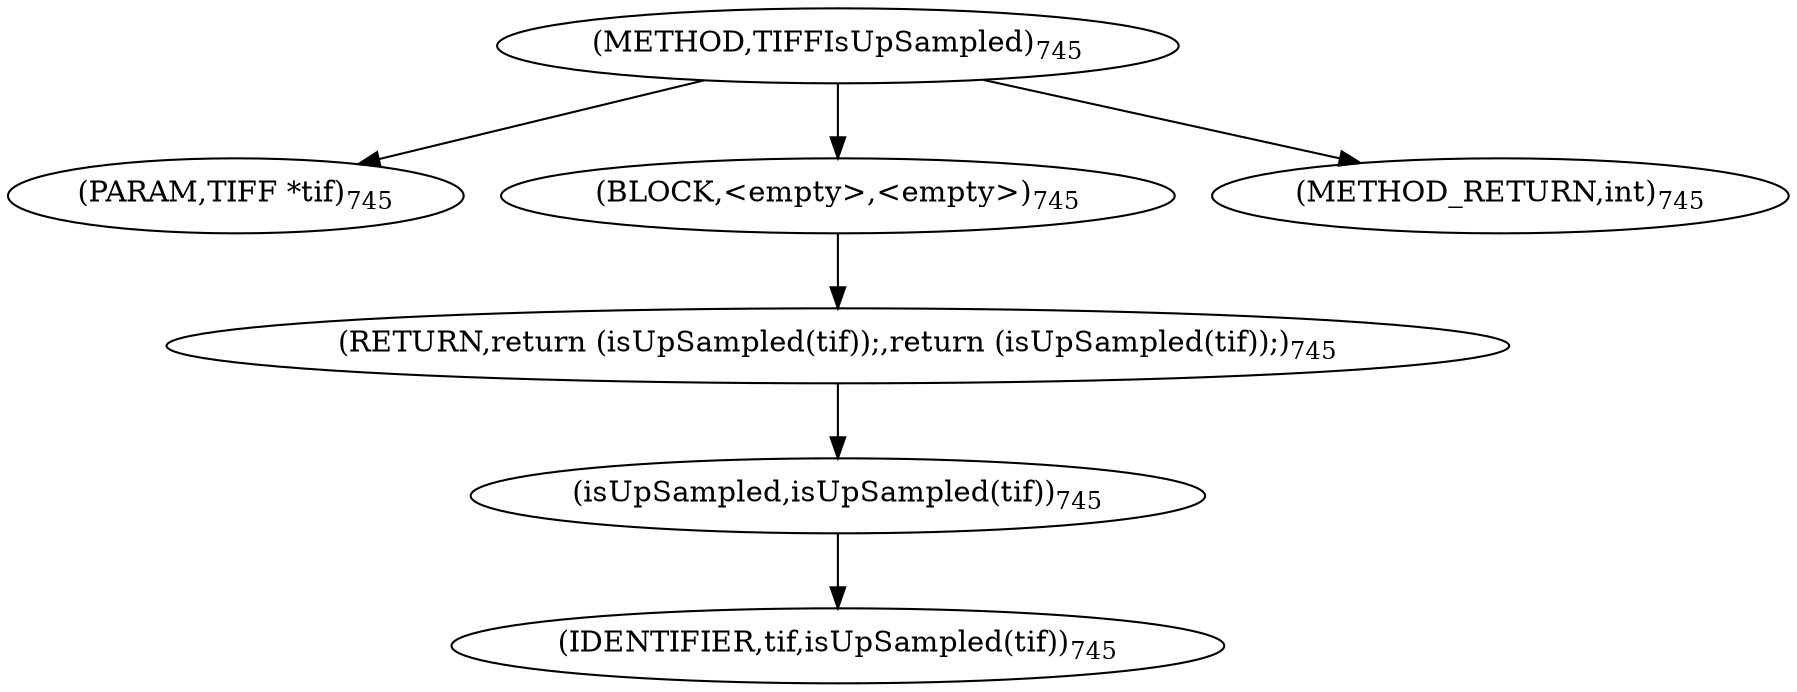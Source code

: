 digraph "TIFFIsUpSampled" {  
"1587" [label = <(METHOD,TIFFIsUpSampled)<SUB>745</SUB>> ]
"1588" [label = <(PARAM,TIFF *tif)<SUB>745</SUB>> ]
"1589" [label = <(BLOCK,&lt;empty&gt;,&lt;empty&gt;)<SUB>745</SUB>> ]
"1590" [label = <(RETURN,return (isUpSampled(tif));,return (isUpSampled(tif));)<SUB>745</SUB>> ]
"1591" [label = <(isUpSampled,isUpSampled(tif))<SUB>745</SUB>> ]
"1592" [label = <(IDENTIFIER,tif,isUpSampled(tif))<SUB>745</SUB>> ]
"1593" [label = <(METHOD_RETURN,int)<SUB>745</SUB>> ]
  "1587" -> "1588" 
  "1587" -> "1589" 
  "1587" -> "1593" 
  "1589" -> "1590" 
  "1590" -> "1591" 
  "1591" -> "1592" 
}
